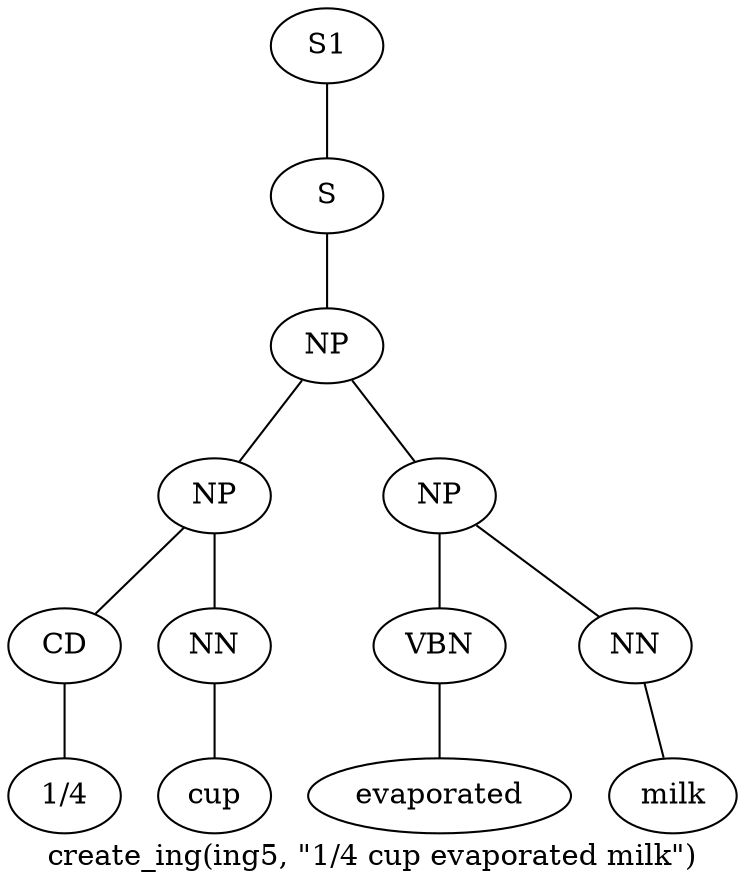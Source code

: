 graph SyntaxGraph {
	label = "create_ing(ing5, \"1/4 cup evaporated milk\")";
	Node0 [label="S1"];
	Node1 [label="S"];
	Node2 [label="NP"];
	Node3 [label="NP"];
	Node4 [label="CD"];
	Node5 [label="1/4"];
	Node6 [label="NN"];
	Node7 [label="cup"];
	Node8 [label="NP"];
	Node9 [label="VBN"];
	Node10 [label="evaporated"];
	Node11 [label="NN"];
	Node12 [label="milk"];

	Node0 -- Node1;
	Node1 -- Node2;
	Node2 -- Node3;
	Node2 -- Node8;
	Node3 -- Node4;
	Node3 -- Node6;
	Node4 -- Node5;
	Node6 -- Node7;
	Node8 -- Node9;
	Node8 -- Node11;
	Node9 -- Node10;
	Node11 -- Node12;
}